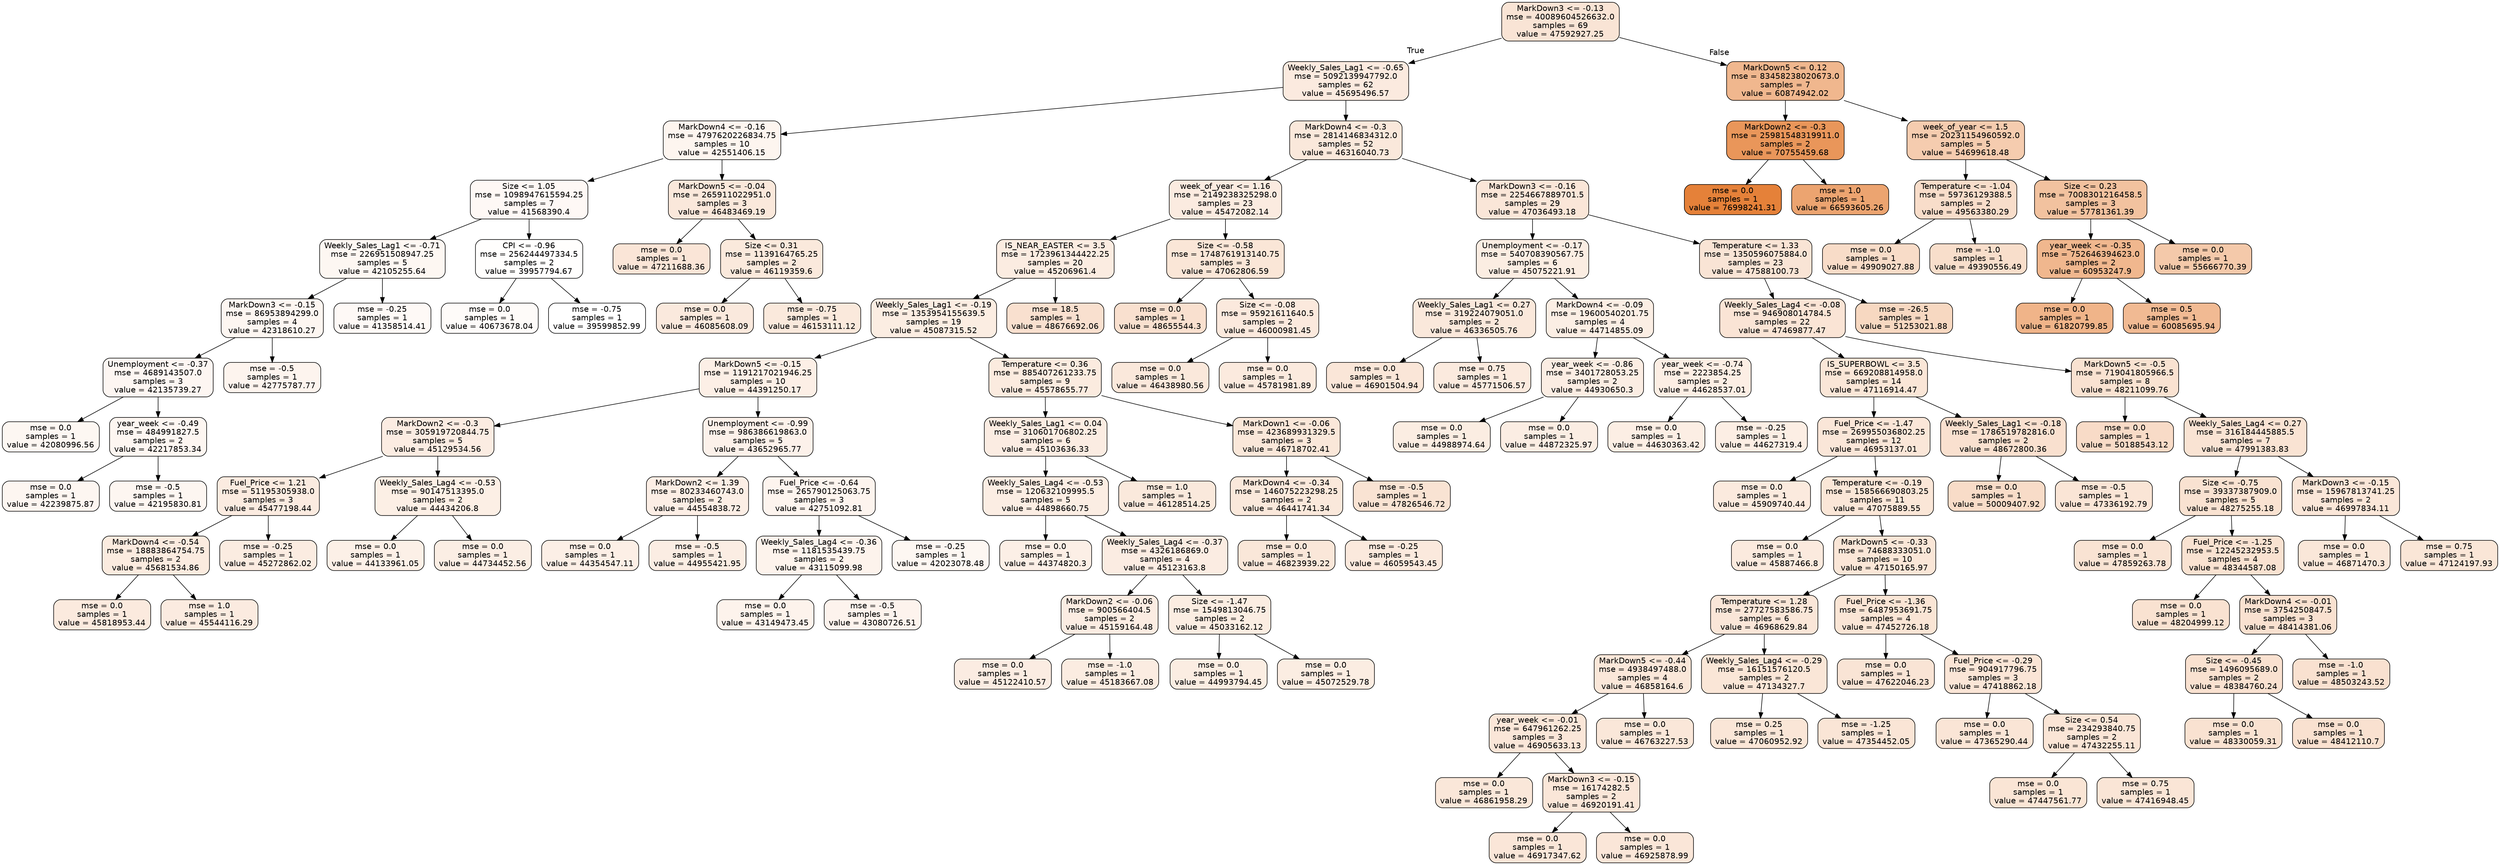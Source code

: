 digraph Tree {
node [shape=box, style="filled, rounded", color="black", fontname=helvetica] ;
edge [fontname=helvetica] ;
0 [label="MarkDown3 <= -0.13\nmse = 40089604526632.0\nsamples = 69\nvalue = 47592927.25", fillcolor="#f9e4d5"] ;
1 [label="Weekly_Sales_Lag1 <= -0.65\nmse = 5092139947792.0\nsamples = 62\nvalue = 45695496.57", fillcolor="#fbeadf"] ;
0 -> 1 [labeldistance=2.5, labelangle=45, headlabel="True"] ;
2 [label="MarkDown4 <= -0.16\nmse = 4797620226834.75\nsamples = 10\nvalue = 42551406.15", fillcolor="#fdf5ef"] ;
1 -> 2 ;
3 [label="Size <= 1.05\nmse = 1098947615594.25\nsamples = 7\nvalue = 41568390.4", fillcolor="#fef8f5"] ;
2 -> 3 ;
4 [label="Weekly_Sales_Lag1 <= -0.71\nmse = 226951508947.25\nsamples = 5\nvalue = 42105255.64", fillcolor="#fdf7f2"] ;
3 -> 4 ;
5 [label="MarkDown3 <= -0.15\nmse = 86953894299.0\nsamples = 4\nvalue = 42318610.27", fillcolor="#fdf6f1"] ;
4 -> 5 ;
6 [label="Unemployment <= -0.37\nmse = 4689143507.0\nsamples = 3\nvalue = 42135739.27", fillcolor="#fdf6f2"] ;
5 -> 6 ;
7 [label="mse = 0.0\nsamples = 1\nvalue = 42080996.56", fillcolor="#fdf7f2"] ;
6 -> 7 ;
8 [label="year_week <= -0.49\nmse = 484991827.5\nsamples = 2\nvalue = 42217853.34", fillcolor="#fdf6f1"] ;
6 -> 8 ;
9 [label="mse = 0.0\nsamples = 1\nvalue = 42239875.87", fillcolor="#fdf6f1"] ;
8 -> 9 ;
10 [label="mse = -0.5\nsamples = 1\nvalue = 42195830.81", fillcolor="#fdf6f1"] ;
8 -> 10 ;
11 [label="mse = -0.5\nsamples = 1\nvalue = 42775787.77", fillcolor="#fdf4ee"] ;
5 -> 11 ;
12 [label="mse = -0.25\nsamples = 1\nvalue = 41358514.41", fillcolor="#fef9f6"] ;
4 -> 12 ;
13 [label="CPI <= -0.96\nmse = 256244497334.5\nsamples = 2\nvalue = 39957794.67", fillcolor="#fffefd"] ;
3 -> 13 ;
14 [label="mse = 0.0\nsamples = 1\nvalue = 40673678.04", fillcolor="#fefbf9"] ;
13 -> 14 ;
15 [label="mse = -0.75\nsamples = 1\nvalue = 39599852.99", fillcolor="#ffffff"] ;
13 -> 15 ;
16 [label="MarkDown5 <= -0.04\nmse = 265911022951.0\nsamples = 3\nvalue = 46483469.19", fillcolor="#fae8db"] ;
2 -> 16 ;
17 [label="mse = 0.0\nsamples = 1\nvalue = 47211688.36", fillcolor="#fae5d7"] ;
16 -> 17 ;
18 [label="Size <= 0.31\nmse = 1139164765.25\nsamples = 2\nvalue = 46119359.6", fillcolor="#fae9dc"] ;
16 -> 18 ;
19 [label="mse = 0.0\nsamples = 1\nvalue = 46085608.09", fillcolor="#fae9dd"] ;
18 -> 19 ;
20 [label="mse = -0.75\nsamples = 1\nvalue = 46153111.12", fillcolor="#fae9dc"] ;
18 -> 20 ;
21 [label="MarkDown4 <= -0.3\nmse = 2814146834312.0\nsamples = 52\nvalue = 46316040.73", fillcolor="#fae8db"] ;
1 -> 21 ;
22 [label="week_of_year <= 1.16\nmse = 2149238325298.0\nsamples = 23\nvalue = 45472082.14", fillcolor="#fbebe0"] ;
21 -> 22 ;
23 [label="IS_NEAR_EASTER <= 3.5\nmse = 1723961344422.25\nsamples = 20\nvalue = 45206961.4", fillcolor="#fbece1"] ;
22 -> 23 ;
24 [label="Weekly_Sales_Lag1 <= -0.19\nmse = 1353954155639.5\nsamples = 19\nvalue = 45087315.52", fillcolor="#fbede2"] ;
23 -> 24 ;
25 [label="MarkDown5 <= -0.15\nmse = 1191217021946.25\nsamples = 10\nvalue = 44391250.17", fillcolor="#fcefe6"] ;
24 -> 25 ;
26 [label="MarkDown2 <= -0.3\nmse = 305919720844.75\nsamples = 5\nvalue = 45129534.56", fillcolor="#fbece2"] ;
25 -> 26 ;
27 [label="Fuel_Price <= 1.21\nmse = 51195305938.0\nsamples = 3\nvalue = 45477198.44", fillcolor="#fbebe0"] ;
26 -> 27 ;
28 [label="MarkDown4 <= -0.54\nmse = 18883864754.75\nsamples = 2\nvalue = 45681534.86", fillcolor="#fbebdf"] ;
27 -> 28 ;
29 [label="mse = 0.0\nsamples = 1\nvalue = 45818953.44", fillcolor="#fbeade"] ;
28 -> 29 ;
30 [label="mse = 1.0\nsamples = 1\nvalue = 45544116.29", fillcolor="#fbebe0"] ;
28 -> 30 ;
31 [label="mse = -0.25\nsamples = 1\nvalue = 45272862.02", fillcolor="#fbece1"] ;
27 -> 31 ;
32 [label="Weekly_Sales_Lag4 <= -0.53\nmse = 90147513395.0\nsamples = 2\nvalue = 44434206.8", fillcolor="#fcefe5"] ;
26 -> 32 ;
33 [label="mse = 0.0\nsamples = 1\nvalue = 44133961.05", fillcolor="#fcf0e7"] ;
32 -> 33 ;
34 [label="mse = 0.0\nsamples = 1\nvalue = 44734452.56", fillcolor="#fbeee4"] ;
32 -> 34 ;
35 [label="Unemployment <= -0.99\nmse = 986386619863.0\nsamples = 5\nvalue = 43652965.77", fillcolor="#fcf1ea"] ;
25 -> 35 ;
36 [label="MarkDown2 <= 1.39\nmse = 80233460743.0\nsamples = 2\nvalue = 44554838.72", fillcolor="#fceee5"] ;
35 -> 36 ;
37 [label="mse = 0.0\nsamples = 1\nvalue = 44354547.11", fillcolor="#fcefe6"] ;
36 -> 37 ;
38 [label="mse = -0.5\nsamples = 1\nvalue = 44955421.95", fillcolor="#fbede3"] ;
36 -> 38 ;
39 [label="Fuel_Price <= -0.64\nmse = 265790125063.75\nsamples = 3\nvalue = 42751092.81", fillcolor="#fdf4ee"] ;
35 -> 39 ;
40 [label="Weekly_Sales_Lag4 <= -0.36\nmse = 1181535439.75\nsamples = 2\nvalue = 43115099.98", fillcolor="#fdf3ec"] ;
39 -> 40 ;
41 [label="mse = 0.0\nsamples = 1\nvalue = 43149473.45", fillcolor="#fdf3ec"] ;
40 -> 41 ;
42 [label="mse = -0.5\nsamples = 1\nvalue = 43080726.51", fillcolor="#fdf3ed"] ;
40 -> 42 ;
43 [label="mse = -0.25\nsamples = 1\nvalue = 42023078.48", fillcolor="#fdf7f2"] ;
39 -> 43 ;
44 [label="Temperature <= 0.36\nmse = 885407261233.75\nsamples = 9\nvalue = 45578655.77", fillcolor="#fbebdf"] ;
24 -> 44 ;
45 [label="Weekly_Sales_Lag1 <= 0.04\nmse = 310601706802.25\nsamples = 6\nvalue = 45103636.33", fillcolor="#fbece2"] ;
44 -> 45 ;
46 [label="Weekly_Sales_Lag4 <= -0.53\nmse = 120632109995.5\nsamples = 5\nvalue = 44898660.75", fillcolor="#fbede3"] ;
45 -> 46 ;
47 [label="mse = 0.0\nsamples = 1\nvalue = 44374820.3", fillcolor="#fcefe6"] ;
46 -> 47 ;
48 [label="Weekly_Sales_Lag4 <= -0.37\nmse = 4326186869.0\nsamples = 4\nvalue = 45123163.8", fillcolor="#fbece2"] ;
46 -> 48 ;
49 [label="MarkDown2 <= -0.06\nmse = 900566404.5\nsamples = 2\nvalue = 45159164.48", fillcolor="#fbece2"] ;
48 -> 49 ;
50 [label="mse = 0.0\nsamples = 1\nvalue = 45122410.57", fillcolor="#fbece2"] ;
49 -> 50 ;
51 [label="mse = -1.0\nsamples = 1\nvalue = 45183667.08", fillcolor="#fbece1"] ;
49 -> 51 ;
52 [label="Size <= -1.47\nmse = 1549813046.75\nsamples = 2\nvalue = 45033162.12", fillcolor="#fbede2"] ;
48 -> 52 ;
53 [label="mse = 0.0\nsamples = 1\nvalue = 44993794.45", fillcolor="#fbede2"] ;
52 -> 53 ;
54 [label="mse = 0.0\nsamples = 1\nvalue = 45072529.78", fillcolor="#fbede2"] ;
52 -> 54 ;
55 [label="mse = 1.0\nsamples = 1\nvalue = 46128514.25", fillcolor="#fae9dc"] ;
45 -> 55 ;
56 [label="MarkDown1 <= -0.06\nmse = 423689931329.5\nsamples = 3\nvalue = 46718702.41", fillcolor="#fae7d9"] ;
44 -> 56 ;
57 [label="MarkDown4 <= -0.34\nmse = 146075223298.25\nsamples = 2\nvalue = 46441741.34", fillcolor="#fae8db"] ;
56 -> 57 ;
58 [label="mse = 0.0\nsamples = 1\nvalue = 46823939.22", fillcolor="#fae7d9"] ;
57 -> 58 ;
59 [label="mse = -0.25\nsamples = 1\nvalue = 46059543.45", fillcolor="#fbe9dd"] ;
57 -> 59 ;
60 [label="mse = -0.5\nsamples = 1\nvalue = 47826546.72", fillcolor="#f9e3d3"] ;
56 -> 60 ;
61 [label="mse = 18.5\nsamples = 1\nvalue = 48676692.06", fillcolor="#f9e0cf"] ;
23 -> 61 ;
62 [label="Size <= -0.58\nmse = 1748761913140.75\nsamples = 3\nvalue = 47062806.59", fillcolor="#fae6d7"] ;
22 -> 62 ;
63 [label="mse = 0.0\nsamples = 1\nvalue = 48655544.3", fillcolor="#f9e0cf"] ;
62 -> 63 ;
64 [label="Size <= -0.08\nmse = 95921611640.5\nsamples = 2\nvalue = 46000981.45", fillcolor="#fbe9dd"] ;
62 -> 64 ;
65 [label="mse = 0.0\nsamples = 1\nvalue = 46438980.56", fillcolor="#fae8db"] ;
64 -> 65 ;
66 [label="mse = 0.0\nsamples = 1\nvalue = 45781981.89", fillcolor="#fbeade"] ;
64 -> 66 ;
67 [label="MarkDown3 <= -0.16\nmse = 2254667889701.5\nsamples = 29\nvalue = 47036493.18", fillcolor="#fae6d8"] ;
21 -> 67 ;
68 [label="Unemployment <= -0.17\nmse = 540708390567.75\nsamples = 6\nvalue = 45075221.91", fillcolor="#fbede2"] ;
67 -> 68 ;
69 [label="Weekly_Sales_Lag1 <= 0.27\nmse = 319224079051.0\nsamples = 2\nvalue = 46336505.76", fillcolor="#fae8db"] ;
68 -> 69 ;
70 [label="mse = 0.0\nsamples = 1\nvalue = 46901504.94", fillcolor="#fae6d8"] ;
69 -> 70 ;
71 [label="mse = 0.75\nsamples = 1\nvalue = 45771506.57", fillcolor="#fbeade"] ;
69 -> 71 ;
72 [label="MarkDown4 <= -0.09\nmse = 19600540201.75\nsamples = 4\nvalue = 44714855.09", fillcolor="#fbeee4"] ;
68 -> 72 ;
73 [label="year_week <= -0.86\nmse = 3401728053.25\nsamples = 2\nvalue = 44930650.3", fillcolor="#fbede3"] ;
72 -> 73 ;
74 [label="mse = 0.0\nsamples = 1\nvalue = 44988974.64", fillcolor="#fbede2"] ;
73 -> 74 ;
75 [label="mse = 0.0\nsamples = 1\nvalue = 44872325.97", fillcolor="#fbede3"] ;
73 -> 75 ;
76 [label="year_week <= -0.74\nmse = 2223854.25\nsamples = 2\nvalue = 44628537.01", fillcolor="#fceee4"] ;
72 -> 76 ;
77 [label="mse = 0.0\nsamples = 1\nvalue = 44630363.42", fillcolor="#fceee4"] ;
76 -> 77 ;
78 [label="mse = -0.25\nsamples = 1\nvalue = 44627319.4", fillcolor="#fceee4"] ;
76 -> 78 ;
79 [label="Temperature <= 1.33\nmse = 1350596075884.0\nsamples = 23\nvalue = 47588100.73", fillcolor="#f9e4d5"] ;
67 -> 79 ;
80 [label="Weekly_Sales_Lag4 <= -0.08\nmse = 946908014784.5\nsamples = 22\nvalue = 47469877.47", fillcolor="#fae4d5"] ;
79 -> 80 ;
81 [label="IS_SUPERBOWL <= 3.5\nmse = 669208814958.0\nsamples = 14\nvalue = 47116914.47", fillcolor="#fae6d7"] ;
80 -> 81 ;
82 [label="Fuel_Price <= -1.47\nmse = 269955036802.25\nsamples = 12\nvalue = 46953137.01", fillcolor="#fae6d8"] ;
81 -> 82 ;
83 [label="mse = 0.0\nsamples = 1\nvalue = 45909740.44", fillcolor="#fbeade"] ;
82 -> 83 ;
84 [label="Temperature <= -0.19\nmse = 158566690803.25\nsamples = 11\nvalue = 47075889.55", fillcolor="#fae6d7"] ;
82 -> 84 ;
85 [label="mse = 0.0\nsamples = 1\nvalue = 45887466.8", fillcolor="#fbeade"] ;
84 -> 85 ;
86 [label="MarkDown5 <= -0.33\nmse = 74688333051.0\nsamples = 10\nvalue = 47150165.97", fillcolor="#fae6d7"] ;
84 -> 86 ;
87 [label="Temperature <= 1.28\nmse = 27727583586.75\nsamples = 6\nvalue = 46968629.84", fillcolor="#fae6d8"] ;
86 -> 87 ;
88 [label="MarkDown5 <= -0.44\nmse = 4938497488.0\nsamples = 4\nvalue = 46858164.6", fillcolor="#fae7d9"] ;
87 -> 88 ;
89 [label="year_week <= -0.01\nmse = 647961262.25\nsamples = 3\nvalue = 46905633.13", fillcolor="#fae6d8"] ;
88 -> 89 ;
90 [label="mse = 0.0\nsamples = 1\nvalue = 46861958.29", fillcolor="#fae7d9"] ;
89 -> 90 ;
91 [label="MarkDown3 <= -0.15\nmse = 16174282.5\nsamples = 2\nvalue = 46920191.41", fillcolor="#fae6d8"] ;
89 -> 91 ;
92 [label="mse = 0.0\nsamples = 1\nvalue = 46917347.62", fillcolor="#fae6d8"] ;
91 -> 92 ;
93 [label="mse = 0.0\nsamples = 1\nvalue = 46925878.99", fillcolor="#fae6d8"] ;
91 -> 93 ;
94 [label="mse = 0.0\nsamples = 1\nvalue = 46763227.53", fillcolor="#fae7d9"] ;
88 -> 94 ;
95 [label="Weekly_Sales_Lag4 <= -0.29\nmse = 16151576120.5\nsamples = 2\nvalue = 47134327.7", fillcolor="#fae6d7"] ;
87 -> 95 ;
96 [label="mse = 0.25\nsamples = 1\nvalue = 47060952.92", fillcolor="#fae6d7"] ;
95 -> 96 ;
97 [label="mse = -1.25\nsamples = 1\nvalue = 47354452.05", fillcolor="#fae5d6"] ;
95 -> 97 ;
98 [label="Fuel_Price <= -1.36\nmse = 6487953691.75\nsamples = 4\nvalue = 47452726.18", fillcolor="#fae5d5"] ;
86 -> 98 ;
99 [label="mse = 0.0\nsamples = 1\nvalue = 47622046.23", fillcolor="#f9e4d5"] ;
98 -> 99 ;
100 [label="Fuel_Price <= -0.29\nmse = 904917796.75\nsamples = 3\nvalue = 47418862.18", fillcolor="#fae5d6"] ;
98 -> 100 ;
101 [label="mse = 0.0\nsamples = 1\nvalue = 47365290.44", fillcolor="#fae5d6"] ;
100 -> 101 ;
102 [label="Size <= 0.54\nmse = 234293840.75\nsamples = 2\nvalue = 47432255.11", fillcolor="#fae5d6"] ;
100 -> 102 ;
103 [label="mse = 0.0\nsamples = 1\nvalue = 47447561.77", fillcolor="#fae5d5"] ;
102 -> 103 ;
104 [label="mse = 0.75\nsamples = 1\nvalue = 47416948.45", fillcolor="#fae5d6"] ;
102 -> 104 ;
105 [label="Weekly_Sales_Lag1 <= -0.18\nmse = 1786519782816.0\nsamples = 2\nvalue = 48672800.36", fillcolor="#f9e0cf"] ;
81 -> 105 ;
106 [label="mse = 0.0\nsamples = 1\nvalue = 50009407.92", fillcolor="#f8dcc8"] ;
105 -> 106 ;
107 [label="mse = -0.5\nsamples = 1\nvalue = 47336192.79", fillcolor="#fae5d6"] ;
105 -> 107 ;
108 [label="MarkDown5 <= -0.5\nmse = 719041805966.5\nsamples = 8\nvalue = 48211099.76", fillcolor="#f9e2d1"] ;
80 -> 108 ;
109 [label="mse = 0.0\nsamples = 1\nvalue = 50188543.12", fillcolor="#f8dbc7"] ;
108 -> 109 ;
110 [label="Weekly_Sales_Lag4 <= 0.27\nmse = 316184445885.5\nsamples = 7\nvalue = 47991383.83", fillcolor="#f9e3d3"] ;
108 -> 110 ;
111 [label="Size <= -0.75\nmse = 39337387909.0\nsamples = 5\nvalue = 48275255.18", fillcolor="#f9e2d1"] ;
110 -> 111 ;
112 [label="mse = 0.0\nsamples = 1\nvalue = 47859263.78", fillcolor="#f9e3d3"] ;
111 -> 112 ;
113 [label="Fuel_Price <= -1.25\nmse = 12245232953.5\nsamples = 4\nvalue = 48344587.08", fillcolor="#f9e2d1"] ;
111 -> 113 ;
114 [label="mse = 0.0\nsamples = 1\nvalue = 48204999.12", fillcolor="#f9e2d1"] ;
113 -> 114 ;
115 [label="MarkDown4 <= -0.01\nmse = 3754250847.5\nsamples = 3\nvalue = 48414381.06", fillcolor="#f9e1d0"] ;
113 -> 115 ;
116 [label="Size <= -0.45\nmse = 1496095689.0\nsamples = 2\nvalue = 48384760.24", fillcolor="#f9e1d0"] ;
115 -> 116 ;
117 [label="mse = 0.0\nsamples = 1\nvalue = 48330059.31", fillcolor="#f9e2d1"] ;
116 -> 117 ;
118 [label="mse = 0.0\nsamples = 1\nvalue = 48412110.7", fillcolor="#f9e1d0"] ;
116 -> 118 ;
119 [label="mse = -1.0\nsamples = 1\nvalue = 48503243.52", fillcolor="#f9e1d0"] ;
115 -> 119 ;
120 [label="MarkDown3 <= -0.15\nmse = 15967813741.25\nsamples = 2\nvalue = 46997834.11", fillcolor="#fae6d8"] ;
110 -> 120 ;
121 [label="mse = 0.0\nsamples = 1\nvalue = 46871470.3", fillcolor="#fae7d9"] ;
120 -> 121 ;
122 [label="mse = 0.75\nsamples = 1\nvalue = 47124197.93", fillcolor="#fae6d7"] ;
120 -> 122 ;
123 [label="mse = -26.5\nsamples = 1\nvalue = 51253021.88", fillcolor="#f7d8c1"] ;
79 -> 123 ;
124 [label="MarkDown5 <= 0.12\nmse = 83458238020673.0\nsamples = 7\nvalue = 60874942.02", fillcolor="#f0b78e"] ;
0 -> 124 [labeldistance=2.5, labelangle=-45, headlabel="False"] ;
125 [label="MarkDown2 <= -0.3\nmse = 25981548319911.0\nsamples = 2\nvalue = 70755459.68", fillcolor="#e9965a"] ;
124 -> 125 ;
126 [label="mse = 0.0\nsamples = 1\nvalue = 76998241.31", fillcolor="#e58139"] ;
125 -> 126 ;
127 [label="mse = 1.0\nsamples = 1\nvalue = 66593605.26", fillcolor="#eca470"] ;
125 -> 127 ;
128 [label="week_of_year <= 1.5\nmse = 20231154960592.0\nsamples = 5\nvalue = 54699618.48", fillcolor="#f5ccaf"] ;
124 -> 128 ;
129 [label="Temperature <= -1.04\nmse = 59736129388.5\nsamples = 2\nvalue = 49563380.29", fillcolor="#f8ddca"] ;
128 -> 129 ;
130 [label="mse = 0.0\nsamples = 1\nvalue = 49909027.88", fillcolor="#f8dcc8"] ;
129 -> 130 ;
131 [label="mse = -1.0\nsamples = 1\nvalue = 49390556.49", fillcolor="#f8decb"] ;
129 -> 131 ;
132 [label="Size <= 0.23\nmse = 7008301216458.5\nsamples = 3\nvalue = 57781361.39", fillcolor="#f2c29f"] ;
128 -> 132 ;
133 [label="year_week <= -0.35\nmse = 752646394623.0\nsamples = 2\nvalue = 60953247.9", fillcolor="#f0b78e"] ;
132 -> 133 ;
134 [label="mse = 0.0\nsamples = 1\nvalue = 61820799.85", fillcolor="#f0b489"] ;
133 -> 134 ;
135 [label="mse = 0.5\nsamples = 1\nvalue = 60085695.94", fillcolor="#f1ba93"] ;
133 -> 135 ;
136 [label="mse = 0.0\nsamples = 1\nvalue = 55666770.39", fillcolor="#f4c9aa"] ;
132 -> 136 ;
}